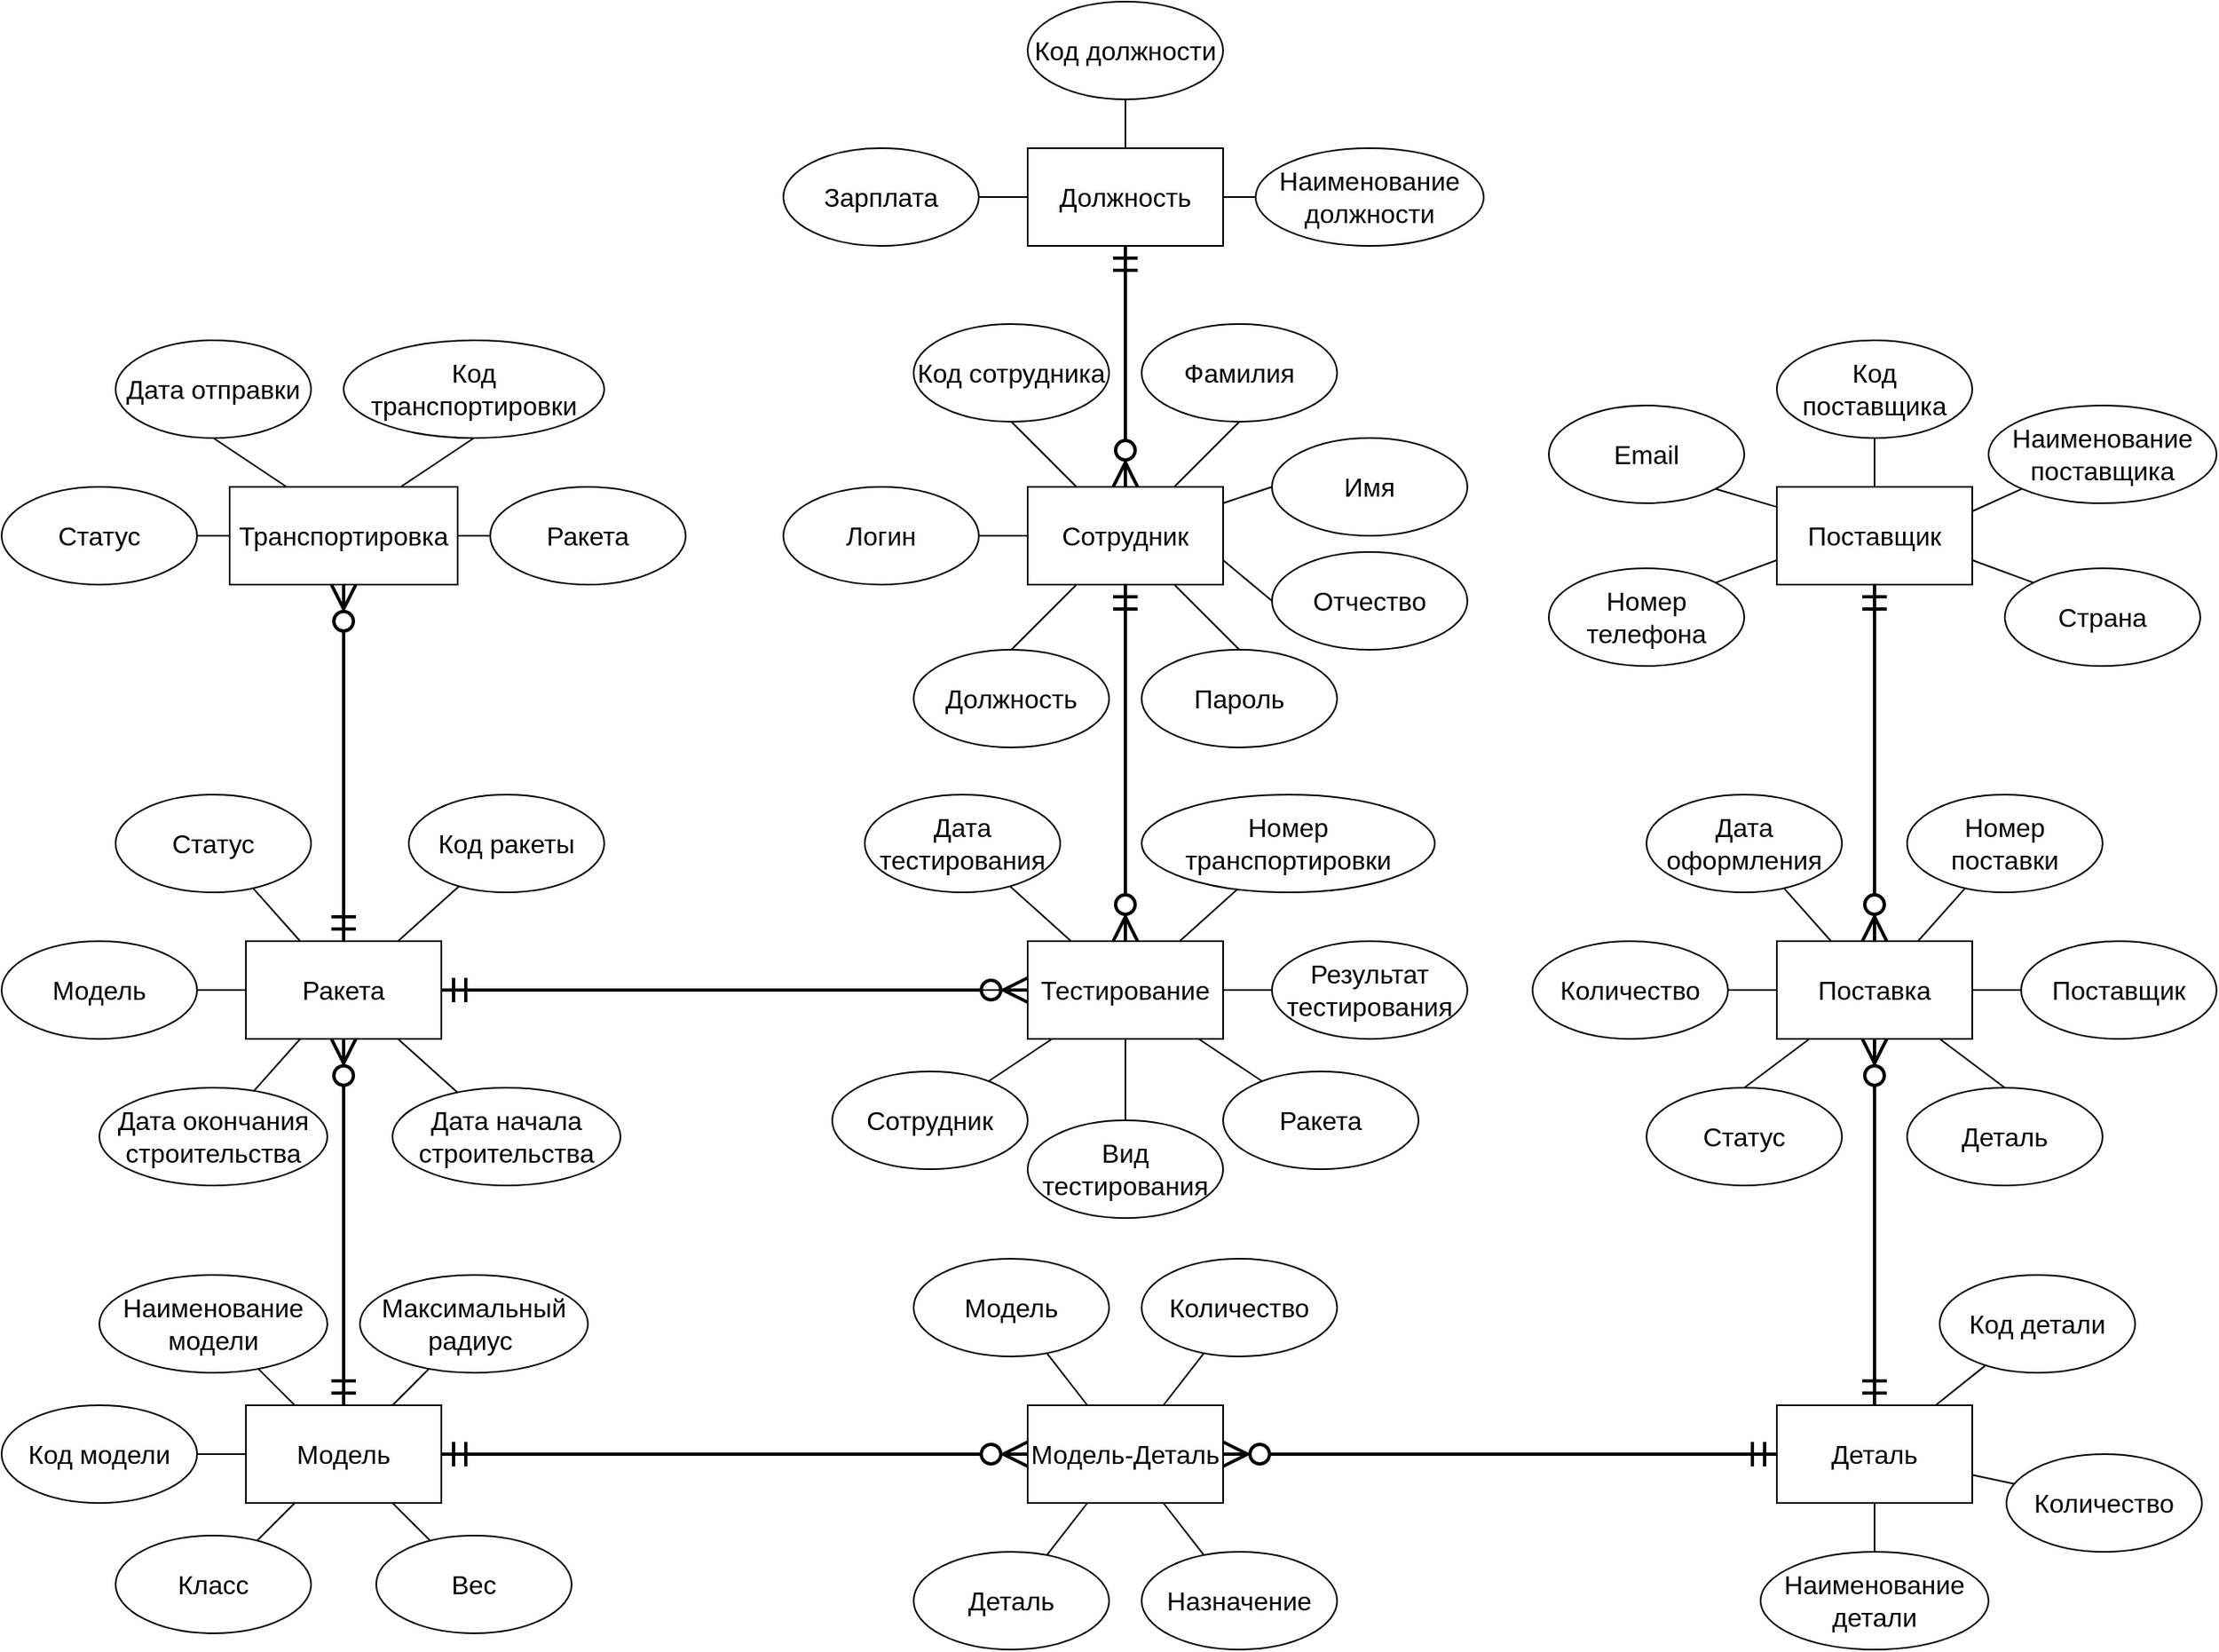 <mxfile version="27.0.9">
  <diagram name="Страница — 1" id="wVENeQ8NFCk-cYBsU4Tp">
    <mxGraphModel dx="2037" dy="1213" grid="1" gridSize="10" guides="1" tooltips="1" connect="1" arrows="1" fold="1" page="1" pageScale="1" pageWidth="827" pageHeight="1169" math="0" shadow="0">
      <root>
        <mxCell id="0" />
        <mxCell id="1" parent="0" />
        <mxCell id="SlCzGPBId2N1mzQ2yfT--2" value="Должность" style="rounded=0;whiteSpace=wrap;html=1;fontSize=16;" parent="1" vertex="1">
          <mxGeometry x="670" y="213" width="120" height="60" as="geometry" />
        </mxCell>
        <mxCell id="SlCzGPBId2N1mzQ2yfT--3" value="Поставка" style="rounded=0;whiteSpace=wrap;html=1;fontSize=16;" parent="1" vertex="1">
          <mxGeometry x="1130" y="700" width="120" height="60" as="geometry" />
        </mxCell>
        <mxCell id="SlCzGPBId2N1mzQ2yfT--4" value="Тестирование" style="rounded=0;whiteSpace=wrap;html=1;fontSize=16;" parent="1" vertex="1">
          <mxGeometry x="670" y="700" width="120" height="60" as="geometry" />
        </mxCell>
        <mxCell id="SlCzGPBId2N1mzQ2yfT--5" value="Сотрудник" style="rounded=0;whiteSpace=wrap;html=1;fontSize=16;" parent="1" vertex="1">
          <mxGeometry x="670" y="421" width="120" height="60" as="geometry" />
        </mxCell>
        <mxCell id="SlCzGPBId2N1mzQ2yfT--6" value="Транспортировка" style="rounded=0;whiteSpace=wrap;html=1;fontSize=16;" parent="1" vertex="1">
          <mxGeometry x="180" y="421" width="140" height="60" as="geometry" />
        </mxCell>
        <mxCell id="SlCzGPBId2N1mzQ2yfT--7" value="Ракета" style="rounded=0;whiteSpace=wrap;html=1;fontSize=16;" parent="1" vertex="1">
          <mxGeometry x="190" y="700" width="120" height="60" as="geometry" />
        </mxCell>
        <mxCell id="SlCzGPBId2N1mzQ2yfT--8" value="Модель" style="rounded=0;whiteSpace=wrap;html=1;fontSize=16;" parent="1" vertex="1">
          <mxGeometry x="190" y="985" width="120" height="60" as="geometry" />
        </mxCell>
        <mxCell id="SlCzGPBId2N1mzQ2yfT--9" value="Модель-Деталь" style="rounded=0;whiteSpace=wrap;html=1;fontSize=16;" parent="1" vertex="1">
          <mxGeometry x="670" y="985" width="120" height="60" as="geometry" />
        </mxCell>
        <mxCell id="SlCzGPBId2N1mzQ2yfT--10" value="Деталь" style="rounded=0;whiteSpace=wrap;html=1;fontSize=16;" parent="1" vertex="1">
          <mxGeometry x="1130" y="985" width="120" height="60" as="geometry" />
        </mxCell>
        <mxCell id="SlCzGPBId2N1mzQ2yfT--11" value="Поставщик" style="rounded=0;whiteSpace=wrap;html=1;fontSize=16;" parent="1" vertex="1">
          <mxGeometry x="1130" y="421" width="120" height="60" as="geometry" />
        </mxCell>
        <mxCell id="SlCzGPBId2N1mzQ2yfT--13" value="" style="endArrow=ERzeroToMany;html=1;rounded=0;entryX=0.5;entryY=0;entryDx=0;entryDy=0;exitX=0.5;exitY=1;exitDx=0;exitDy=0;startArrow=ERmandOne;startFill=0;endFill=0;fontSize=16;endSize=12;startSize=12;strokeWidth=2;" parent="1" source="SlCzGPBId2N1mzQ2yfT--2" target="SlCzGPBId2N1mzQ2yfT--5" edge="1">
          <mxGeometry width="50" height="50" relative="1" as="geometry">
            <mxPoint x="1210" y="491" as="sourcePoint" />
            <mxPoint x="1260" y="441" as="targetPoint" />
          </mxGeometry>
        </mxCell>
        <mxCell id="SlCzGPBId2N1mzQ2yfT--14" value="" style="endArrow=ERmandOne;html=1;rounded=0;entryX=1;entryY=0.5;entryDx=0;entryDy=0;exitX=0;exitY=0.5;exitDx=0;exitDy=0;startArrow=ERzeroToMany;startFill=0;endFill=0;fontSize=16;endSize=12;startSize=12;strokeWidth=2;" parent="1" source="SlCzGPBId2N1mzQ2yfT--9" target="SlCzGPBId2N1mzQ2yfT--8" edge="1">
          <mxGeometry width="50" height="50" relative="1" as="geometry">
            <mxPoint x="1350" y="865" as="sourcePoint" />
            <mxPoint x="1400" y="815" as="targetPoint" />
          </mxGeometry>
        </mxCell>
        <mxCell id="SlCzGPBId2N1mzQ2yfT--15" value="" style="endArrow=ERmandOne;html=1;rounded=0;exitX=1;exitY=0.5;exitDx=0;exitDy=0;startArrow=ERzeroToMany;startFill=0;endFill=0;fontSize=16;endSize=12;startSize=12;strokeWidth=2;" parent="1" source="SlCzGPBId2N1mzQ2yfT--9" target="SlCzGPBId2N1mzQ2yfT--10" edge="1">
          <mxGeometry width="50" height="50" relative="1" as="geometry">
            <mxPoint x="1350" y="865" as="sourcePoint" />
            <mxPoint x="1400" y="815" as="targetPoint" />
          </mxGeometry>
        </mxCell>
        <mxCell id="SlCzGPBId2N1mzQ2yfT--16" value="" style="endArrow=ERmandOne;html=1;rounded=0;entryX=0.5;entryY=1;entryDx=0;entryDy=0;exitX=0.5;exitY=0;exitDx=0;exitDy=0;endFill=0;startArrow=ERzeroToMany;startFill=0;fontSize=16;endSize=12;startSize=12;strokeWidth=2;" parent="1" source="SlCzGPBId2N1mzQ2yfT--3" target="SlCzGPBId2N1mzQ2yfT--11" edge="1">
          <mxGeometry width="50" height="50" relative="1" as="geometry">
            <mxPoint x="910" y="500" as="sourcePoint" />
            <mxPoint x="960" y="450" as="targetPoint" />
          </mxGeometry>
        </mxCell>
        <mxCell id="SlCzGPBId2N1mzQ2yfT--17" value="" style="endArrow=ERzeroToMany;html=1;rounded=0;entryX=0.5;entryY=1;entryDx=0;entryDy=0;exitX=0.5;exitY=0;exitDx=0;exitDy=0;startArrow=ERmandOne;startFill=0;endFill=0;fontSize=16;endSize=12;startSize=12;strokeWidth=2;" parent="1" source="SlCzGPBId2N1mzQ2yfT--10" target="SlCzGPBId2N1mzQ2yfT--3" edge="1">
          <mxGeometry width="50" height="50" relative="1" as="geometry">
            <mxPoint x="950" y="540" as="sourcePoint" />
            <mxPoint x="1000" y="490" as="targetPoint" />
          </mxGeometry>
        </mxCell>
        <mxCell id="SlCzGPBId2N1mzQ2yfT--18" value="" style="endArrow=ERmandOne;html=1;rounded=0;entryX=0.5;entryY=1;entryDx=0;entryDy=0;exitX=0.5;exitY=0;exitDx=0;exitDy=0;endFill=0;startArrow=ERzeroToMany;startFill=0;fontSize=16;endSize=12;startSize=12;strokeWidth=2;" parent="1" source="SlCzGPBId2N1mzQ2yfT--4" target="SlCzGPBId2N1mzQ2yfT--5" edge="1">
          <mxGeometry width="50" height="50" relative="1" as="geometry">
            <mxPoint x="730" y="540" as="sourcePoint" />
            <mxPoint x="780" y="490" as="targetPoint" />
          </mxGeometry>
        </mxCell>
        <mxCell id="SlCzGPBId2N1mzQ2yfT--19" value="" style="endArrow=ERzeroToMany;html=1;rounded=0;startArrow=ERmandOne;startFill=0;endFill=0;fontSize=16;endSize=12;startSize=12;strokeWidth=2;" parent="1" source="SlCzGPBId2N1mzQ2yfT--7" target="SlCzGPBId2N1mzQ2yfT--4" edge="1">
          <mxGeometry width="50" height="50" relative="1" as="geometry">
            <mxPoint x="550" y="630" as="sourcePoint" />
            <mxPoint x="670" y="630" as="targetPoint" />
          </mxGeometry>
        </mxCell>
        <mxCell id="SlCzGPBId2N1mzQ2yfT--20" value="" style="endArrow=ERzeroToMany;html=1;rounded=0;entryX=0.5;entryY=1;entryDx=0;entryDy=0;startArrow=ERmandOne;startFill=0;endFill=0;fontSize=16;endSize=12;startSize=12;strokeWidth=2;" parent="1" source="SlCzGPBId2N1mzQ2yfT--8" target="SlCzGPBId2N1mzQ2yfT--7" edge="1">
          <mxGeometry width="50" height="50" relative="1" as="geometry">
            <mxPoint x="470" y="480" as="sourcePoint" />
            <mxPoint x="520" y="430" as="targetPoint" />
          </mxGeometry>
        </mxCell>
        <mxCell id="SlCzGPBId2N1mzQ2yfT--21" value="" style="endArrow=ERzeroToMany;html=1;rounded=0;exitX=0.5;exitY=0;exitDx=0;exitDy=0;entryX=0.5;entryY=1;entryDx=0;entryDy=0;startArrow=ERmandOne;startFill=0;endFill=0;fontSize=20;strokeWidth=2;endSize=12;startSize=12;" parent="1" source="SlCzGPBId2N1mzQ2yfT--7" target="SlCzGPBId2N1mzQ2yfT--6" edge="1">
          <mxGeometry width="50" height="50" relative="1" as="geometry">
            <mxPoint x="470" y="480" as="sourcePoint" />
            <mxPoint x="520" y="430" as="targetPoint" />
          </mxGeometry>
        </mxCell>
        <mxCell id="SlCzGPBId2N1mzQ2yfT--22" value="Код должности" style="ellipse;whiteSpace=wrap;html=1;fontSize=16;" parent="1" vertex="1">
          <mxGeometry x="670" y="123" width="120" height="60" as="geometry" />
        </mxCell>
        <mxCell id="SlCzGPBId2N1mzQ2yfT--23" value="Наименование должности" style="ellipse;whiteSpace=wrap;html=1;fontSize=16;" parent="1" vertex="1">
          <mxGeometry x="810" y="213" width="140" height="60" as="geometry" />
        </mxCell>
        <mxCell id="SlCzGPBId2N1mzQ2yfT--24" value="Зарплата" style="ellipse;whiteSpace=wrap;html=1;fontSize=16;" parent="1" vertex="1">
          <mxGeometry x="520" y="213" width="120" height="60" as="geometry" />
        </mxCell>
        <mxCell id="SlCzGPBId2N1mzQ2yfT--25" value="" style="endArrow=none;html=1;rounded=0;entryX=1;entryY=0.5;entryDx=0;entryDy=0;exitX=0;exitY=0.5;exitDx=0;exitDy=0;fontSize=16;" parent="1" source="SlCzGPBId2N1mzQ2yfT--2" target="SlCzGPBId2N1mzQ2yfT--24" edge="1">
          <mxGeometry width="50" height="50" relative="1" as="geometry">
            <mxPoint x="710" y="493" as="sourcePoint" />
            <mxPoint x="760" y="443" as="targetPoint" />
          </mxGeometry>
        </mxCell>
        <mxCell id="SlCzGPBId2N1mzQ2yfT--26" value="" style="endArrow=none;html=1;rounded=0;entryX=0;entryY=0.5;entryDx=0;entryDy=0;exitX=1;exitY=0.5;exitDx=0;exitDy=0;fontSize=16;" parent="1" source="SlCzGPBId2N1mzQ2yfT--2" target="SlCzGPBId2N1mzQ2yfT--23" edge="1">
          <mxGeometry width="50" height="50" relative="1" as="geometry">
            <mxPoint x="780" y="313" as="sourcePoint" />
            <mxPoint x="830" y="263" as="targetPoint" />
          </mxGeometry>
        </mxCell>
        <mxCell id="SlCzGPBId2N1mzQ2yfT--27" value="" style="endArrow=none;html=1;rounded=0;entryX=0.5;entryY=1;entryDx=0;entryDy=0;exitX=0.5;exitY=0;exitDx=0;exitDy=0;fontSize=16;" parent="1" source="SlCzGPBId2N1mzQ2yfT--2" target="SlCzGPBId2N1mzQ2yfT--22" edge="1">
          <mxGeometry width="50" height="50" relative="1" as="geometry">
            <mxPoint x="470" y="253" as="sourcePoint" />
            <mxPoint x="520" y="203" as="targetPoint" />
          </mxGeometry>
        </mxCell>
        <mxCell id="SlCzGPBId2N1mzQ2yfT--29" value="Код сотрудника" style="ellipse;whiteSpace=wrap;html=1;fontSize=16;" parent="1" vertex="1">
          <mxGeometry x="600" y="321" width="120" height="60" as="geometry" />
        </mxCell>
        <mxCell id="SlCzGPBId2N1mzQ2yfT--30" value="Фамилия" style="ellipse;whiteSpace=wrap;html=1;fontSize=16;" parent="1" vertex="1">
          <mxGeometry x="740" y="321" width="120" height="60" as="geometry" />
        </mxCell>
        <mxCell id="SlCzGPBId2N1mzQ2yfT--31" value="Имя" style="ellipse;whiteSpace=wrap;html=1;fontSize=16;" parent="1" vertex="1">
          <mxGeometry x="820" y="391" width="120" height="60" as="geometry" />
        </mxCell>
        <mxCell id="SlCzGPBId2N1mzQ2yfT--32" value="Отчество" style="ellipse;whiteSpace=wrap;html=1;fontSize=16;" parent="1" vertex="1">
          <mxGeometry x="820" y="461" width="120" height="60" as="geometry" />
        </mxCell>
        <mxCell id="SlCzGPBId2N1mzQ2yfT--33" value="Должность" style="ellipse;whiteSpace=wrap;html=1;fontSize=16;" parent="1" vertex="1">
          <mxGeometry x="600" y="521" width="120" height="60" as="geometry" />
        </mxCell>
        <mxCell id="SlCzGPBId2N1mzQ2yfT--34" value="Логин" style="ellipse;whiteSpace=wrap;html=1;fontSize=16;" parent="1" vertex="1">
          <mxGeometry x="520" y="421" width="120" height="60" as="geometry" />
        </mxCell>
        <mxCell id="SlCzGPBId2N1mzQ2yfT--35" value="Пароль" style="ellipse;whiteSpace=wrap;html=1;fontSize=16;" parent="1" vertex="1">
          <mxGeometry x="740" y="521" width="120" height="60" as="geometry" />
        </mxCell>
        <mxCell id="SlCzGPBId2N1mzQ2yfT--36" value="" style="endArrow=none;html=1;rounded=0;entryX=0.5;entryY=1;entryDx=0;entryDy=0;fontSize=16;" parent="1" source="SlCzGPBId2N1mzQ2yfT--5" target="SlCzGPBId2N1mzQ2yfT--30" edge="1">
          <mxGeometry width="50" height="50" relative="1" as="geometry">
            <mxPoint x="730" y="431" as="sourcePoint" />
            <mxPoint x="780" y="381" as="targetPoint" />
          </mxGeometry>
        </mxCell>
        <mxCell id="SlCzGPBId2N1mzQ2yfT--37" value="" style="endArrow=none;html=1;rounded=0;entryX=0.5;entryY=1;entryDx=0;entryDy=0;fontSize=16;" parent="1" source="SlCzGPBId2N1mzQ2yfT--5" target="SlCzGPBId2N1mzQ2yfT--29" edge="1">
          <mxGeometry width="50" height="50" relative="1" as="geometry">
            <mxPoint x="530" y="411" as="sourcePoint" />
            <mxPoint x="580" y="361" as="targetPoint" />
          </mxGeometry>
        </mxCell>
        <mxCell id="SlCzGPBId2N1mzQ2yfT--38" value="" style="endArrow=none;html=1;rounded=0;entryX=1;entryY=0.5;entryDx=0;entryDy=0;exitX=0;exitY=0.5;exitDx=0;exitDy=0;fontSize=16;" parent="1" source="SlCzGPBId2N1mzQ2yfT--5" target="SlCzGPBId2N1mzQ2yfT--34" edge="1">
          <mxGeometry width="50" height="50" relative="1" as="geometry">
            <mxPoint x="490" y="561" as="sourcePoint" />
            <mxPoint x="540" y="511" as="targetPoint" />
          </mxGeometry>
        </mxCell>
        <mxCell id="SlCzGPBId2N1mzQ2yfT--39" value="" style="endArrow=none;html=1;rounded=0;entryX=0.5;entryY=0;entryDx=0;entryDy=0;fontSize=16;" parent="1" source="SlCzGPBId2N1mzQ2yfT--5" target="SlCzGPBId2N1mzQ2yfT--33" edge="1">
          <mxGeometry width="50" height="50" relative="1" as="geometry">
            <mxPoint x="550" y="571" as="sourcePoint" />
            <mxPoint x="600" y="521" as="targetPoint" />
          </mxGeometry>
        </mxCell>
        <mxCell id="SlCzGPBId2N1mzQ2yfT--40" value="" style="endArrow=none;html=1;rounded=0;entryX=0;entryY=0.5;entryDx=0;entryDy=0;fontSize=16;" parent="1" source="SlCzGPBId2N1mzQ2yfT--5" target="SlCzGPBId2N1mzQ2yfT--31" edge="1">
          <mxGeometry width="50" height="50" relative="1" as="geometry">
            <mxPoint x="1000" y="561" as="sourcePoint" />
            <mxPoint x="1050" y="511" as="targetPoint" />
          </mxGeometry>
        </mxCell>
        <mxCell id="SlCzGPBId2N1mzQ2yfT--41" value="" style="endArrow=none;html=1;rounded=0;entryX=0.5;entryY=0;entryDx=0;entryDy=0;fontSize=16;" parent="1" source="SlCzGPBId2N1mzQ2yfT--5" target="SlCzGPBId2N1mzQ2yfT--35" edge="1">
          <mxGeometry width="50" height="50" relative="1" as="geometry">
            <mxPoint x="910" y="611" as="sourcePoint" />
            <mxPoint x="960" y="561" as="targetPoint" />
          </mxGeometry>
        </mxCell>
        <mxCell id="SlCzGPBId2N1mzQ2yfT--42" value="" style="endArrow=none;html=1;rounded=0;entryX=0;entryY=0.5;entryDx=0;entryDy=0;exitX=1;exitY=0.75;exitDx=0;exitDy=0;fontSize=16;" parent="1" source="SlCzGPBId2N1mzQ2yfT--5" target="SlCzGPBId2N1mzQ2yfT--32" edge="1">
          <mxGeometry width="50" height="50" relative="1" as="geometry">
            <mxPoint x="1020" y="651" as="sourcePoint" />
            <mxPoint x="1070" y="601" as="targetPoint" />
          </mxGeometry>
        </mxCell>
        <mxCell id="SlCzGPBId2N1mzQ2yfT--43" value="Код транспортировки" style="ellipse;whiteSpace=wrap;html=1;fontSize=16;" parent="1" vertex="1">
          <mxGeometry x="250" y="331" width="160" height="60" as="geometry" />
        </mxCell>
        <mxCell id="SlCzGPBId2N1mzQ2yfT--46" value="Ракета" style="ellipse;whiteSpace=wrap;html=1;fontSize=16;" parent="1" vertex="1">
          <mxGeometry x="340" y="421" width="120" height="60" as="geometry" />
        </mxCell>
        <mxCell id="SlCzGPBId2N1mzQ2yfT--47" value="Дата отправки" style="ellipse;whiteSpace=wrap;html=1;fontSize=16;" parent="1" vertex="1">
          <mxGeometry x="110" y="331" width="120" height="60" as="geometry" />
        </mxCell>
        <mxCell id="SlCzGPBId2N1mzQ2yfT--48" value="Статус" style="ellipse;whiteSpace=wrap;html=1;fontSize=16;" parent="1" vertex="1">
          <mxGeometry x="40" y="421" width="120" height="60" as="geometry" />
        </mxCell>
        <mxCell id="SlCzGPBId2N1mzQ2yfT--49" value="" style="endArrow=none;html=1;rounded=0;entryX=0.5;entryY=1;entryDx=0;entryDy=0;exitX=0.25;exitY=0;exitDx=0;exitDy=0;fontSize=16;" parent="1" source="SlCzGPBId2N1mzQ2yfT--6" target="SlCzGPBId2N1mzQ2yfT--47" edge="1">
          <mxGeometry width="50" height="50" relative="1" as="geometry">
            <mxPoint x="160" y="301" as="sourcePoint" />
            <mxPoint x="210" y="251" as="targetPoint" />
          </mxGeometry>
        </mxCell>
        <mxCell id="SlCzGPBId2N1mzQ2yfT--50" value="" style="endArrow=none;html=1;rounded=0;entryX=0.5;entryY=1;entryDx=0;entryDy=0;exitX=0.75;exitY=0;exitDx=0;exitDy=0;fontSize=16;" parent="1" source="SlCzGPBId2N1mzQ2yfT--6" target="SlCzGPBId2N1mzQ2yfT--43" edge="1">
          <mxGeometry width="50" height="50" relative="1" as="geometry">
            <mxPoint x="240" y="261" as="sourcePoint" />
            <mxPoint x="290" y="211" as="targetPoint" />
          </mxGeometry>
        </mxCell>
        <mxCell id="SlCzGPBId2N1mzQ2yfT--51" value="" style="endArrow=none;html=1;rounded=0;entryX=0;entryY=0.5;entryDx=0;entryDy=0;exitX=1;exitY=0.5;exitDx=0;exitDy=0;fontSize=16;" parent="1" source="SlCzGPBId2N1mzQ2yfT--6" target="SlCzGPBId2N1mzQ2yfT--46" edge="1">
          <mxGeometry width="50" height="50" relative="1" as="geometry">
            <mxPoint x="290" y="231" as="sourcePoint" />
            <mxPoint x="340" y="181" as="targetPoint" />
          </mxGeometry>
        </mxCell>
        <mxCell id="SlCzGPBId2N1mzQ2yfT--52" value="" style="endArrow=none;html=1;rounded=0;entryX=1;entryY=0.5;entryDx=0;entryDy=0;exitX=0;exitY=0.5;exitDx=0;exitDy=0;fontSize=16;" parent="1" source="SlCzGPBId2N1mzQ2yfT--6" target="SlCzGPBId2N1mzQ2yfT--48" edge="1">
          <mxGeometry width="50" height="50" relative="1" as="geometry">
            <mxPoint x="280" y="221" as="sourcePoint" />
            <mxPoint x="330" y="171" as="targetPoint" />
          </mxGeometry>
        </mxCell>
        <mxCell id="SlCzGPBId2N1mzQ2yfT--55" value="Код поставщика" style="ellipse;whiteSpace=wrap;html=1;fontSize=16;" parent="1" vertex="1">
          <mxGeometry x="1130" y="331" width="120" height="60" as="geometry" />
        </mxCell>
        <mxCell id="SlCzGPBId2N1mzQ2yfT--56" value="Наименование поставщика" style="ellipse;whiteSpace=wrap;html=1;fontSize=16;" parent="1" vertex="1">
          <mxGeometry x="1260" y="371" width="140" height="60" as="geometry" />
        </mxCell>
        <mxCell id="SlCzGPBId2N1mzQ2yfT--57" value="Страна" style="ellipse;whiteSpace=wrap;html=1;fontSize=16;" parent="1" vertex="1">
          <mxGeometry x="1270" y="471" width="120" height="60" as="geometry" />
        </mxCell>
        <mxCell id="SlCzGPBId2N1mzQ2yfT--58" value="Email" style="ellipse;whiteSpace=wrap;html=1;fontSize=16;" parent="1" vertex="1">
          <mxGeometry x="990" y="371" width="120" height="60" as="geometry" />
        </mxCell>
        <mxCell id="SlCzGPBId2N1mzQ2yfT--59" value="Номер телефона" style="ellipse;whiteSpace=wrap;html=1;fontSize=16;" parent="1" vertex="1">
          <mxGeometry x="990" y="471" width="120" height="60" as="geometry" />
        </mxCell>
        <mxCell id="SlCzGPBId2N1mzQ2yfT--60" value="" style="endArrow=none;html=1;rounded=0;entryX=0.5;entryY=1;entryDx=0;entryDy=0;exitX=0.5;exitY=0;exitDx=0;exitDy=0;fontSize=16;" parent="1" source="SlCzGPBId2N1mzQ2yfT--11" target="SlCzGPBId2N1mzQ2yfT--55" edge="1">
          <mxGeometry width="50" height="50" relative="1" as="geometry">
            <mxPoint x="1130" y="351" as="sourcePoint" />
            <mxPoint x="1180" y="301" as="targetPoint" />
          </mxGeometry>
        </mxCell>
        <mxCell id="SlCzGPBId2N1mzQ2yfT--61" value="" style="endArrow=none;html=1;rounded=0;entryX=1;entryY=1;entryDx=0;entryDy=0;fontSize=16;" parent="1" source="SlCzGPBId2N1mzQ2yfT--11" target="SlCzGPBId2N1mzQ2yfT--58" edge="1">
          <mxGeometry width="50" height="50" relative="1" as="geometry">
            <mxPoint x="1100" y="301" as="sourcePoint" />
            <mxPoint x="1150" y="251" as="targetPoint" />
          </mxGeometry>
        </mxCell>
        <mxCell id="SlCzGPBId2N1mzQ2yfT--62" value="" style="endArrow=none;html=1;rounded=0;entryX=1;entryY=0;entryDx=0;entryDy=0;exitX=0;exitY=0.75;exitDx=0;exitDy=0;fontSize=16;" parent="1" source="SlCzGPBId2N1mzQ2yfT--11" target="SlCzGPBId2N1mzQ2yfT--59" edge="1">
          <mxGeometry width="50" height="50" relative="1" as="geometry">
            <mxPoint x="1150" y="241" as="sourcePoint" />
            <mxPoint x="1200" y="191" as="targetPoint" />
          </mxGeometry>
        </mxCell>
        <mxCell id="SlCzGPBId2N1mzQ2yfT--63" value="" style="endArrow=none;html=1;rounded=0;entryX=0;entryY=1;entryDx=0;entryDy=0;exitX=1;exitY=0.25;exitDx=0;exitDy=0;fontSize=16;" parent="1" source="SlCzGPBId2N1mzQ2yfT--11" target="SlCzGPBId2N1mzQ2yfT--56" edge="1">
          <mxGeometry width="50" height="50" relative="1" as="geometry">
            <mxPoint x="1240" y="311" as="sourcePoint" />
            <mxPoint x="1290" y="261" as="targetPoint" />
          </mxGeometry>
        </mxCell>
        <mxCell id="SlCzGPBId2N1mzQ2yfT--64" value="" style="endArrow=none;html=1;rounded=0;entryX=0;entryY=0;entryDx=0;entryDy=0;exitX=1;exitY=0.75;exitDx=0;exitDy=0;fontSize=16;" parent="1" source="SlCzGPBId2N1mzQ2yfT--11" target="SlCzGPBId2N1mzQ2yfT--57" edge="1">
          <mxGeometry width="50" height="50" relative="1" as="geometry">
            <mxPoint x="1230" y="591" as="sourcePoint" />
            <mxPoint x="1280" y="541" as="targetPoint" />
          </mxGeometry>
        </mxCell>
        <mxCell id="SlCzGPBId2N1mzQ2yfT--65" value="Номер поставки" style="ellipse;whiteSpace=wrap;html=1;fontSize=16;" parent="1" vertex="1">
          <mxGeometry x="1210" y="610" width="120" height="60" as="geometry" />
        </mxCell>
        <mxCell id="SlCzGPBId2N1mzQ2yfT--66" value="Деталь" style="ellipse;whiteSpace=wrap;html=1;fontSize=16;" parent="1" vertex="1">
          <mxGeometry x="1210" y="790" width="120" height="60" as="geometry" />
        </mxCell>
        <mxCell id="SlCzGPBId2N1mzQ2yfT--67" value="Поставщик" style="ellipse;whiteSpace=wrap;html=1;fontSize=16;" parent="1" vertex="1">
          <mxGeometry x="1280" y="700" width="120" height="60" as="geometry" />
        </mxCell>
        <mxCell id="SlCzGPBId2N1mzQ2yfT--68" value="Количество" style="ellipse;whiteSpace=wrap;html=1;fontSize=16;" parent="1" vertex="1">
          <mxGeometry x="980" y="700" width="120" height="60" as="geometry" />
        </mxCell>
        <mxCell id="SlCzGPBId2N1mzQ2yfT--69" value="Дата оформления" style="ellipse;whiteSpace=wrap;html=1;fontSize=16;" parent="1" vertex="1">
          <mxGeometry x="1050" y="610" width="120" height="60" as="geometry" />
        </mxCell>
        <mxCell id="SlCzGPBId2N1mzQ2yfT--70" value="Статус" style="ellipse;whiteSpace=wrap;html=1;fontSize=16;" parent="1" vertex="1">
          <mxGeometry x="1050" y="790" width="120" height="60" as="geometry" />
        </mxCell>
        <mxCell id="SlCzGPBId2N1mzQ2yfT--71" value="" style="endArrow=none;html=1;rounded=0;entryX=1;entryY=0.5;entryDx=0;entryDy=0;fontSize=16;" parent="1" source="SlCzGPBId2N1mzQ2yfT--3" target="SlCzGPBId2N1mzQ2yfT--68" edge="1">
          <mxGeometry width="50" height="50" relative="1" as="geometry">
            <mxPoint x="930" y="680" as="sourcePoint" />
            <mxPoint x="980" y="630" as="targetPoint" />
          </mxGeometry>
        </mxCell>
        <mxCell id="SlCzGPBId2N1mzQ2yfT--72" value="" style="endArrow=none;html=1;rounded=0;entryX=0;entryY=0.5;entryDx=0;entryDy=0;fontSize=16;" parent="1" source="SlCzGPBId2N1mzQ2yfT--3" target="SlCzGPBId2N1mzQ2yfT--67" edge="1">
          <mxGeometry width="50" height="50" relative="1" as="geometry">
            <mxPoint x="870" y="690" as="sourcePoint" />
            <mxPoint x="920" y="640" as="targetPoint" />
          </mxGeometry>
        </mxCell>
        <mxCell id="SlCzGPBId2N1mzQ2yfT--73" value="" style="endArrow=none;html=1;rounded=0;entryX=0.5;entryY=0;entryDx=0;entryDy=0;fontSize=16;" parent="1" source="SlCzGPBId2N1mzQ2yfT--3" target="SlCzGPBId2N1mzQ2yfT--70" edge="1">
          <mxGeometry width="50" height="50" relative="1" as="geometry">
            <mxPoint x="910" y="680" as="sourcePoint" />
            <mxPoint x="960" y="630" as="targetPoint" />
          </mxGeometry>
        </mxCell>
        <mxCell id="SlCzGPBId2N1mzQ2yfT--74" value="" style="endArrow=none;html=1;rounded=0;exitX=0.5;exitY=0;exitDx=0;exitDy=0;fontSize=16;" parent="1" source="SlCzGPBId2N1mzQ2yfT--66" target="SlCzGPBId2N1mzQ2yfT--3" edge="1">
          <mxGeometry width="50" height="50" relative="1" as="geometry">
            <mxPoint x="950" y="650" as="sourcePoint" />
            <mxPoint x="1000" y="600" as="targetPoint" />
          </mxGeometry>
        </mxCell>
        <mxCell id="SlCzGPBId2N1mzQ2yfT--75" value="" style="endArrow=none;html=1;rounded=0;fontSize=16;" parent="1" source="SlCzGPBId2N1mzQ2yfT--3" target="SlCzGPBId2N1mzQ2yfT--69" edge="1">
          <mxGeometry width="50" height="50" relative="1" as="geometry">
            <mxPoint x="970" y="670" as="sourcePoint" />
            <mxPoint x="1020" y="620" as="targetPoint" />
          </mxGeometry>
        </mxCell>
        <mxCell id="SlCzGPBId2N1mzQ2yfT--76" value="" style="endArrow=none;html=1;rounded=0;fontSize=16;" parent="1" source="SlCzGPBId2N1mzQ2yfT--3" target="SlCzGPBId2N1mzQ2yfT--65" edge="1">
          <mxGeometry width="50" height="50" relative="1" as="geometry">
            <mxPoint x="1420" y="680" as="sourcePoint" />
            <mxPoint x="1470" y="630" as="targetPoint" />
          </mxGeometry>
        </mxCell>
        <mxCell id="SlCzGPBId2N1mzQ2yfT--77" value="Код ракеты" style="ellipse;whiteSpace=wrap;html=1;fontSize=16;" parent="1" vertex="1">
          <mxGeometry x="290" y="610" width="120" height="60" as="geometry" />
        </mxCell>
        <mxCell id="SlCzGPBId2N1mzQ2yfT--78" value="Модель" style="ellipse;whiteSpace=wrap;html=1;fontSize=16;" parent="1" vertex="1">
          <mxGeometry x="40" y="700" width="120" height="60" as="geometry" />
        </mxCell>
        <mxCell id="SlCzGPBId2N1mzQ2yfT--79" value="Статус" style="ellipse;whiteSpace=wrap;html=1;fontSize=16;" parent="1" vertex="1">
          <mxGeometry x="110" y="610" width="120" height="60" as="geometry" />
        </mxCell>
        <mxCell id="SlCzGPBId2N1mzQ2yfT--80" value="Дата начала строительства" style="ellipse;whiteSpace=wrap;html=1;fontSize=16;" parent="1" vertex="1">
          <mxGeometry x="280" y="790" width="140" height="60" as="geometry" />
        </mxCell>
        <mxCell id="SlCzGPBId2N1mzQ2yfT--81" value="Дата окончания строительства" style="ellipse;whiteSpace=wrap;html=1;fontSize=16;" parent="1" vertex="1">
          <mxGeometry x="100" y="790" width="140" height="60" as="geometry" />
        </mxCell>
        <mxCell id="SlCzGPBId2N1mzQ2yfT--82" value="" style="endArrow=none;html=1;rounded=0;fontSize=16;" parent="1" source="SlCzGPBId2N1mzQ2yfT--7" target="SlCzGPBId2N1mzQ2yfT--77" edge="1">
          <mxGeometry width="50" height="50" relative="1" as="geometry">
            <mxPoint x="-50" y="640" as="sourcePoint" />
            <mxPoint y="590" as="targetPoint" />
          </mxGeometry>
        </mxCell>
        <mxCell id="SlCzGPBId2N1mzQ2yfT--83" value="" style="endArrow=none;html=1;rounded=0;fontSize=16;" parent="1" source="SlCzGPBId2N1mzQ2yfT--7" target="SlCzGPBId2N1mzQ2yfT--79" edge="1">
          <mxGeometry width="50" height="50" relative="1" as="geometry">
            <mxPoint x="-40" y="730" as="sourcePoint" />
            <mxPoint x="10" y="680" as="targetPoint" />
          </mxGeometry>
        </mxCell>
        <mxCell id="SlCzGPBId2N1mzQ2yfT--84" value="" style="endArrow=none;html=1;rounded=0;fontSize=16;" parent="1" source="SlCzGPBId2N1mzQ2yfT--7" target="SlCzGPBId2N1mzQ2yfT--78" edge="1">
          <mxGeometry width="50" height="50" relative="1" as="geometry">
            <mxPoint x="70" y="780" as="sourcePoint" />
            <mxPoint x="120" y="730" as="targetPoint" />
          </mxGeometry>
        </mxCell>
        <mxCell id="SlCzGPBId2N1mzQ2yfT--85" value="" style="endArrow=none;html=1;rounded=0;fontSize=16;" parent="1" source="SlCzGPBId2N1mzQ2yfT--7" target="SlCzGPBId2N1mzQ2yfT--81" edge="1">
          <mxGeometry width="50" height="50" relative="1" as="geometry">
            <mxPoint x="-10" y="880" as="sourcePoint" />
            <mxPoint x="40" y="830" as="targetPoint" />
          </mxGeometry>
        </mxCell>
        <mxCell id="SlCzGPBId2N1mzQ2yfT--86" value="" style="endArrow=none;html=1;rounded=0;fontSize=16;" parent="1" source="SlCzGPBId2N1mzQ2yfT--7" target="SlCzGPBId2N1mzQ2yfT--80" edge="1">
          <mxGeometry width="50" height="50" relative="1" as="geometry">
            <mxPoint x="-50" y="870" as="sourcePoint" />
            <mxPoint y="820" as="targetPoint" />
          </mxGeometry>
        </mxCell>
        <mxCell id="SlCzGPBId2N1mzQ2yfT--87" value="Код модели" style="ellipse;whiteSpace=wrap;html=1;fontSize=16;" parent="1" vertex="1">
          <mxGeometry x="40" y="985" width="120" height="60" as="geometry" />
        </mxCell>
        <mxCell id="SlCzGPBId2N1mzQ2yfT--88" value="Наименование модели" style="ellipse;whiteSpace=wrap;html=1;fontSize=16;" parent="1" vertex="1">
          <mxGeometry x="100" y="905" width="140" height="60" as="geometry" />
        </mxCell>
        <mxCell id="SlCzGPBId2N1mzQ2yfT--89" value="Класс" style="ellipse;whiteSpace=wrap;html=1;fontSize=16;" parent="1" vertex="1">
          <mxGeometry x="110" y="1065" width="120" height="60" as="geometry" />
        </mxCell>
        <mxCell id="SlCzGPBId2N1mzQ2yfT--90" value="Вес" style="ellipse;whiteSpace=wrap;html=1;fontSize=16;" parent="1" vertex="1">
          <mxGeometry x="270" y="1065" width="120" height="60" as="geometry" />
        </mxCell>
        <mxCell id="SlCzGPBId2N1mzQ2yfT--91" value="Максимальный радиус&amp;nbsp;" style="ellipse;whiteSpace=wrap;html=1;fontSize=16;" parent="1" vertex="1">
          <mxGeometry x="260" y="905" width="140" height="60" as="geometry" />
        </mxCell>
        <mxCell id="SlCzGPBId2N1mzQ2yfT--92" value="" style="endArrow=none;html=1;rounded=0;fontSize=16;" parent="1" source="SlCzGPBId2N1mzQ2yfT--8" target="SlCzGPBId2N1mzQ2yfT--88" edge="1">
          <mxGeometry width="50" height="50" relative="1" as="geometry">
            <mxPoint x="-40" y="965" as="sourcePoint" />
            <mxPoint x="10" y="915" as="targetPoint" />
          </mxGeometry>
        </mxCell>
        <mxCell id="SlCzGPBId2N1mzQ2yfT--93" value="" style="endArrow=none;html=1;rounded=0;fontSize=16;" parent="1" source="SlCzGPBId2N1mzQ2yfT--8" target="SlCzGPBId2N1mzQ2yfT--91" edge="1">
          <mxGeometry width="50" height="50" relative="1" as="geometry">
            <mxPoint x="-100" y="965" as="sourcePoint" />
            <mxPoint x="-50" y="915" as="targetPoint" />
          </mxGeometry>
        </mxCell>
        <mxCell id="SlCzGPBId2N1mzQ2yfT--94" value="" style="endArrow=none;html=1;rounded=0;fontSize=16;" parent="1" source="SlCzGPBId2N1mzQ2yfT--8" target="SlCzGPBId2N1mzQ2yfT--87" edge="1">
          <mxGeometry width="50" height="50" relative="1" as="geometry">
            <mxPoint x="-60" y="1025" as="sourcePoint" />
            <mxPoint x="-10" y="975" as="targetPoint" />
          </mxGeometry>
        </mxCell>
        <mxCell id="SlCzGPBId2N1mzQ2yfT--95" value="" style="endArrow=none;html=1;rounded=0;fontSize=16;" parent="1" source="SlCzGPBId2N1mzQ2yfT--8" target="SlCzGPBId2N1mzQ2yfT--89" edge="1">
          <mxGeometry width="50" height="50" relative="1" as="geometry">
            <mxPoint x="-100" y="1055" as="sourcePoint" />
            <mxPoint x="-50" y="1005" as="targetPoint" />
          </mxGeometry>
        </mxCell>
        <mxCell id="SlCzGPBId2N1mzQ2yfT--96" value="" style="endArrow=none;html=1;rounded=0;fontSize=16;" parent="1" source="SlCzGPBId2N1mzQ2yfT--8" target="SlCzGPBId2N1mzQ2yfT--90" edge="1">
          <mxGeometry width="50" height="50" relative="1" as="geometry">
            <mxPoint x="-80" y="1065" as="sourcePoint" />
            <mxPoint x="-30" y="1015" as="targetPoint" />
          </mxGeometry>
        </mxCell>
        <mxCell id="SlCzGPBId2N1mzQ2yfT--97" value="Модель" style="ellipse;whiteSpace=wrap;html=1;fontSize=16;" parent="1" vertex="1">
          <mxGeometry x="600" y="895" width="120" height="60" as="geometry" />
        </mxCell>
        <mxCell id="SlCzGPBId2N1mzQ2yfT--98" value="Деталь" style="ellipse;whiteSpace=wrap;html=1;fontSize=16;" parent="1" vertex="1">
          <mxGeometry x="600" y="1075" width="120" height="60" as="geometry" />
        </mxCell>
        <mxCell id="SlCzGPBId2N1mzQ2yfT--99" value="Количество" style="ellipse;whiteSpace=wrap;html=1;fontSize=16;" parent="1" vertex="1">
          <mxGeometry x="740" y="895" width="120" height="60" as="geometry" />
        </mxCell>
        <mxCell id="SlCzGPBId2N1mzQ2yfT--100" value="Назначение" style="ellipse;whiteSpace=wrap;html=1;fontSize=16;" parent="1" vertex="1">
          <mxGeometry x="740" y="1075" width="120" height="60" as="geometry" />
        </mxCell>
        <mxCell id="SlCzGPBId2N1mzQ2yfT--101" value="" style="endArrow=none;html=1;rounded=0;fontSize=16;" parent="1" source="SlCzGPBId2N1mzQ2yfT--9" target="SlCzGPBId2N1mzQ2yfT--97" edge="1">
          <mxGeometry width="50" height="50" relative="1" as="geometry">
            <mxPoint x="600" y="845" as="sourcePoint" />
            <mxPoint x="650" y="795" as="targetPoint" />
          </mxGeometry>
        </mxCell>
        <mxCell id="SlCzGPBId2N1mzQ2yfT--102" value="" style="endArrow=none;html=1;rounded=0;fontSize=16;" parent="1" source="SlCzGPBId2N1mzQ2yfT--9" target="SlCzGPBId2N1mzQ2yfT--99" edge="1">
          <mxGeometry width="50" height="50" relative="1" as="geometry">
            <mxPoint x="760" y="825" as="sourcePoint" />
            <mxPoint x="810" y="775" as="targetPoint" />
          </mxGeometry>
        </mxCell>
        <mxCell id="SlCzGPBId2N1mzQ2yfT--103" value="" style="endArrow=none;html=1;rounded=0;fontSize=16;" parent="1" source="SlCzGPBId2N1mzQ2yfT--9" target="SlCzGPBId2N1mzQ2yfT--98" edge="1">
          <mxGeometry width="50" height="50" relative="1" as="geometry">
            <mxPoint x="660" y="845" as="sourcePoint" />
            <mxPoint x="710" y="795" as="targetPoint" />
          </mxGeometry>
        </mxCell>
        <mxCell id="SlCzGPBId2N1mzQ2yfT--104" value="" style="endArrow=none;html=1;rounded=0;fontSize=16;" parent="1" source="SlCzGPBId2N1mzQ2yfT--9" target="SlCzGPBId2N1mzQ2yfT--100" edge="1">
          <mxGeometry width="50" height="50" relative="1" as="geometry">
            <mxPoint x="860" y="865" as="sourcePoint" />
            <mxPoint x="910" y="815" as="targetPoint" />
          </mxGeometry>
        </mxCell>
        <mxCell id="SlCzGPBId2N1mzQ2yfT--106" value="Код детали" style="ellipse;whiteSpace=wrap;html=1;fontSize=16;" parent="1" vertex="1">
          <mxGeometry x="1230" y="905" width="120" height="60" as="geometry" />
        </mxCell>
        <mxCell id="SlCzGPBId2N1mzQ2yfT--107" value="Наименование детали" style="ellipse;whiteSpace=wrap;html=1;fontSize=16;" parent="1" vertex="1">
          <mxGeometry x="1120" y="1075" width="140" height="60" as="geometry" />
        </mxCell>
        <mxCell id="SlCzGPBId2N1mzQ2yfT--109" value="Количество" style="ellipse;whiteSpace=wrap;html=1;fontSize=16;" parent="1" vertex="1">
          <mxGeometry x="1271" y="1015" width="120" height="60" as="geometry" />
        </mxCell>
        <mxCell id="SlCzGPBId2N1mzQ2yfT--110" value="" style="endArrow=none;html=1;rounded=0;fontSize=16;" parent="1" source="SlCzGPBId2N1mzQ2yfT--10" target="SlCzGPBId2N1mzQ2yfT--106" edge="1">
          <mxGeometry width="50" height="50" relative="1" as="geometry">
            <mxPoint x="1270" y="875" as="sourcePoint" />
            <mxPoint x="1320" y="825" as="targetPoint" />
          </mxGeometry>
        </mxCell>
        <mxCell id="SlCzGPBId2N1mzQ2yfT--111" value="" style="endArrow=none;html=1;rounded=0;fontSize=16;" parent="1" source="SlCzGPBId2N1mzQ2yfT--10" target="SlCzGPBId2N1mzQ2yfT--109" edge="1">
          <mxGeometry width="50" height="50" relative="1" as="geometry">
            <mxPoint x="1410" y="875" as="sourcePoint" />
            <mxPoint x="1460" y="825" as="targetPoint" />
          </mxGeometry>
        </mxCell>
        <mxCell id="SlCzGPBId2N1mzQ2yfT--112" value="" style="endArrow=none;html=1;rounded=0;fontSize=16;" parent="1" source="SlCzGPBId2N1mzQ2yfT--10" target="SlCzGPBId2N1mzQ2yfT--107" edge="1">
          <mxGeometry width="50" height="50" relative="1" as="geometry">
            <mxPoint x="1130" y="935" as="sourcePoint" />
            <mxPoint x="1180" y="885" as="targetPoint" />
          </mxGeometry>
        </mxCell>
        <mxCell id="SlCzGPBId2N1mzQ2yfT--116" value="Номер транспортировки" style="ellipse;whiteSpace=wrap;html=1;fontSize=16;" parent="1" vertex="1">
          <mxGeometry x="740" y="610" width="180" height="60" as="geometry" />
        </mxCell>
        <mxCell id="SlCzGPBId2N1mzQ2yfT--117" value="Ракета" style="ellipse;whiteSpace=wrap;html=1;fontSize=16;" parent="1" vertex="1">
          <mxGeometry x="790" y="780" width="120" height="60" as="geometry" />
        </mxCell>
        <mxCell id="SlCzGPBId2N1mzQ2yfT--118" value="Вид тестирования" style="ellipse;whiteSpace=wrap;html=1;fontSize=16;" parent="1" vertex="1">
          <mxGeometry x="670" y="810" width="120" height="60" as="geometry" />
        </mxCell>
        <mxCell id="SlCzGPBId2N1mzQ2yfT--119" value="Результат тестирования" style="ellipse;whiteSpace=wrap;html=1;fontSize=16;" parent="1" vertex="1">
          <mxGeometry x="820" y="700" width="120" height="60" as="geometry" />
        </mxCell>
        <mxCell id="SlCzGPBId2N1mzQ2yfT--120" value="Дата тестирования" style="ellipse;whiteSpace=wrap;html=1;fontSize=16;" parent="1" vertex="1">
          <mxGeometry x="570" y="610" width="120" height="60" as="geometry" />
        </mxCell>
        <mxCell id="SlCzGPBId2N1mzQ2yfT--121" value="Сотрудник" style="ellipse;whiteSpace=wrap;html=1;fontSize=16;" parent="1" vertex="1">
          <mxGeometry x="550" y="780" width="120" height="60" as="geometry" />
        </mxCell>
        <mxCell id="SlCzGPBId2N1mzQ2yfT--122" value="" style="endArrow=none;html=1;rounded=0;fontSize=16;" parent="1" source="SlCzGPBId2N1mzQ2yfT--4" target="SlCzGPBId2N1mzQ2yfT--120" edge="1">
          <mxGeometry width="50" height="50" relative="1" as="geometry">
            <mxPoint x="700" y="700" as="sourcePoint" />
            <mxPoint x="650" y="670" as="targetPoint" />
          </mxGeometry>
        </mxCell>
        <mxCell id="SlCzGPBId2N1mzQ2yfT--123" value="" style="endArrow=none;html=1;rounded=0;fontSize=16;" parent="1" source="SlCzGPBId2N1mzQ2yfT--4" target="SlCzGPBId2N1mzQ2yfT--116" edge="1">
          <mxGeometry width="50" height="50" relative="1" as="geometry">
            <mxPoint x="760" y="700" as="sourcePoint" />
            <mxPoint x="810" y="670" as="targetPoint" />
          </mxGeometry>
        </mxCell>
        <mxCell id="SlCzGPBId2N1mzQ2yfT--124" value="" style="endArrow=none;html=1;rounded=0;entryX=0;entryY=0.5;entryDx=0;entryDy=0;exitX=1;exitY=0.5;exitDx=0;exitDy=0;fontSize=16;" parent="1" edge="1">
          <mxGeometry width="50" height="50" relative="1" as="geometry">
            <mxPoint x="790" y="730" as="sourcePoint" />
            <mxPoint x="820" y="730" as="targetPoint" />
          </mxGeometry>
        </mxCell>
        <mxCell id="SlCzGPBId2N1mzQ2yfT--125" value="" style="endArrow=none;html=1;rounded=0;entryX=1;entryY=0.5;entryDx=0;entryDy=0;exitX=0;exitY=0.5;exitDx=0;exitDy=0;fontSize=16;" parent="1" edge="1">
          <mxGeometry width="50" height="50" relative="1" as="geometry">
            <mxPoint x="670" y="730" as="sourcePoint" />
            <mxPoint x="640" y="730" as="targetPoint" />
          </mxGeometry>
        </mxCell>
        <mxCell id="SlCzGPBId2N1mzQ2yfT--126" value="" style="endArrow=none;html=1;rounded=0;fontSize=16;" parent="1" source="SlCzGPBId2N1mzQ2yfT--4" target="SlCzGPBId2N1mzQ2yfT--118" edge="1">
          <mxGeometry width="50" height="50" relative="1" as="geometry">
            <mxPoint x="714" y="760" as="sourcePoint" />
            <mxPoint x="692" y="799" as="targetPoint" />
          </mxGeometry>
        </mxCell>
        <mxCell id="SlCzGPBId2N1mzQ2yfT--127" value="" style="endArrow=none;html=1;rounded=0;fontSize=16;" parent="1" source="SlCzGPBId2N1mzQ2yfT--4" target="SlCzGPBId2N1mzQ2yfT--117" edge="1">
          <mxGeometry width="50" height="50" relative="1" as="geometry">
            <mxPoint x="746" y="760" as="sourcePoint" />
            <mxPoint x="768" y="799" as="targetPoint" />
          </mxGeometry>
        </mxCell>
        <mxCell id="SlCzGPBId2N1mzQ2yfT--128" value="" style="endArrow=none;html=1;rounded=0;fontSize=16;" parent="1" source="SlCzGPBId2N1mzQ2yfT--4" target="SlCzGPBId2N1mzQ2yfT--121" edge="1">
          <mxGeometry width="50" height="50" relative="1" as="geometry">
            <mxPoint x="480" y="940" as="sourcePoint" />
            <mxPoint x="530" y="890" as="targetPoint" />
          </mxGeometry>
        </mxCell>
      </root>
    </mxGraphModel>
  </diagram>
</mxfile>
